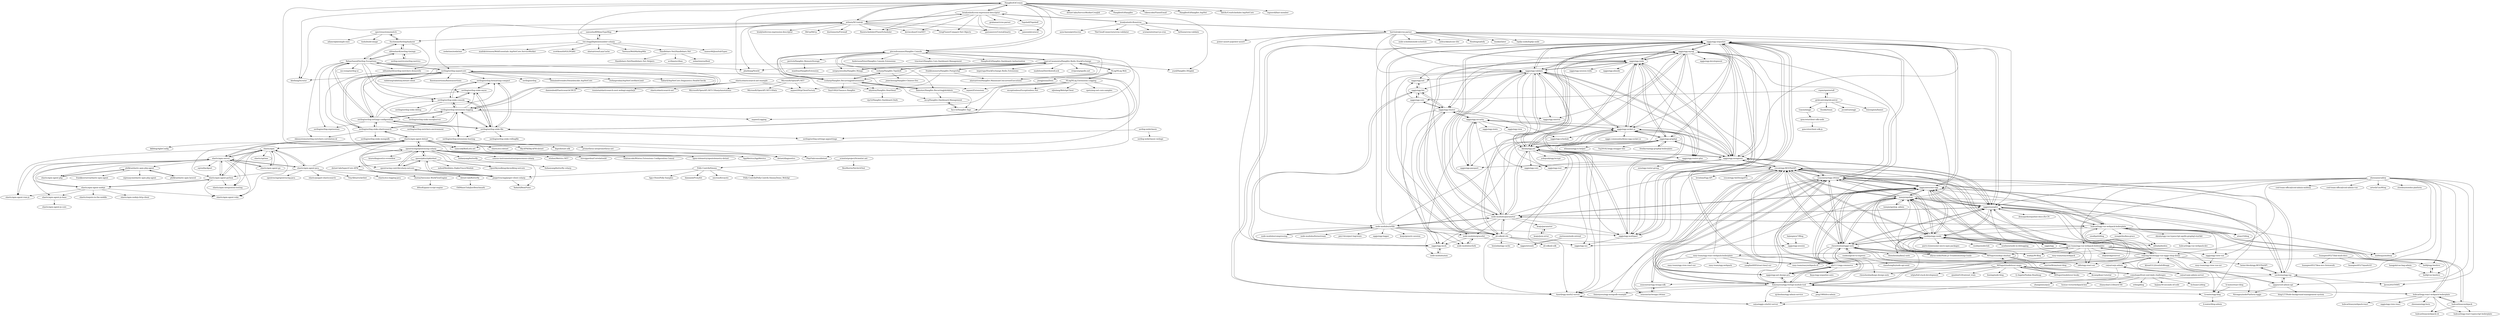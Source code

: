 digraph G {
"spectresystems/snitch" -> "Suchiman/SerilogAnalyzer"
"spectresystems/snitch" -> "tmds/build-image"
"spectresystems/snitch" -> "adamralph/simple-exec" ["e"=1]
"comehope/front-end-daily-challenges" -> "MiYogurt/nodelover-maps"
"comehope/front-end-daily-challenges" -> "shanyuhai123/learnCSS"
"comehope/front-end-daily-challenges" -> "erbing/blog" ["e"=1]
"comehope/front-end-daily-challenges" -> "kujian/30-seconds-of-code" ["e"=1]
"comehope/front-end-daily-challenges" -> "lxchuan12/blog" ["e"=1]
"comehope/front-end-daily-challenges" -> "zhangxinxu/quiz" ["e"=1]
"comehope/front-end-daily-challenges" -> "luoxue-victor/webpack-box" ["e"=1]
"RehanSaeed/Serilog.Exceptions" -> "nblumhardt/serilog-enrichers-demystify"
"RehanSaeed/Serilog.Exceptions" -> "nblumhardt/serilog-timings"
"RehanSaeed/Serilog.Exceptions" -> "serilog/serilog-expressions"
"RehanSaeed/Serilog.Exceptions" -> "Suchiman/SerilogAnalyzer"
"RehanSaeed/Serilog.Exceptions" -> "ekmsystems/serilog-enrichers-correlation-id"
"RehanSaeed/Serilog.Exceptions" -> "serilog/serilog-aspnetcore"
"RehanSaeed/Serilog.Exceptions" -> "serilog/serilog-settings-configuration"
"RehanSaeed/Serilog.Exceptions" -> "serilog/serilog-sinks-async"
"RehanSaeed/Serilog.Exceptions" -> "serilog/serilog-extensions-logging"
"RehanSaeed/Serilog.Exceptions" -> "serilog/serilog-sinks-console"
"RehanSaeed/Serilog.Exceptions" -> "mo-esmp/serilog-ui" ["e"=1]
"RehanSaeed/Serilog.Exceptions" -> "phatboyg/NewId" ["e"=1]
"serilog/serilog-aspnetcore" -> "serilog/serilog-settings-configuration"
"serilog/serilog-aspnetcore" -> "serilog/serilog" ["e"=1]
"serilog/serilog-aspnetcore" -> "serilog/serilog-sinks-file"
"serilog/serilog-aspnetcore" -> "serilog/serilog-extensions-logging"
"serilog/serilog-aspnetcore" -> "serilog/serilog-sinks-elasticsearch"
"serilog/serilog-aspnetcore" -> "RehanSaeed/Serilog.Exceptions"
"serilog/serilog-aspnetcore" -> "domaindrivendev/Swashbuckle.AspNetCore" ["e"=1]
"serilog/serilog-aspnetcore" -> "serilog/serilog-sinks-console"
"serilog/serilog-aspnetcore" -> "khellang/Scrutor" ["e"=1]
"serilog/serilog-aspnetcore" -> "stefanprodan/AspNetCoreRateLimit" ["e"=1]
"serilog/serilog-aspnetcore" -> "Xabaril/AspNetCore.Diagnostics.HealthChecks" ["e"=1]
"serilog/serilog-aspnetcore" -> "serilog/serilog-sinks-mssqlserver"
"serilog/serilog-aspnetcore" -> "rabbitmq/rabbitmq-dotnet-client" ["e"=1]
"serilog/serilog-aspnetcore" -> "fluentassertions/fluentassertions" ["e"=1]
"serilog/serilog-aspnetcore" -> "serilog/serilog-formatting-compact"
"gridcontrol/gridcontrol" -> "thunks/tman"
"gridcontrol/gridcontrol" -> "cnpm/npminstall"
"gridcontrol/gridcontrol" -> "jsconfcn/ningjs"
"gridcontrol/gridcontrol" -> "leizongmin/bamei"
"gridcontrol/gridcontrol" -> "Goyoo/ningjs"
"eggjs/egg-sequelize" -> "eggjs/egg-mysql"
"eggjs/egg-sequelize" -> "eggjs/egg-redis"
"eggjs/egg-sequelize" -> "eggjs/egg-validate"
"eggjs/egg-sequelize" -> "eggjs/egg-graphql"
"eggjs/egg-sequelize" -> "okoala/egg-jwt"
"eggjs/egg-sequelize" -> "eggjs/egg-mongoose"
"eggjs/egg-sequelize" -> "eggjs/egg-multipart"
"eggjs/egg-sequelize" -> "seasonstar/egg-24time"
"eggjs/egg-sequelize" -> "Azard/egg-oauth2-server"
"eggjs/egg-sequelize" -> "ali-sdk/ali-rds"
"eggjs/egg-sequelize" -> "eggjs/examples"
"eggjs/egg-sequelize" -> "node-modules/parameter"
"eggjs/egg-sequelize" -> "eggjs/awesome-egg"
"eggjs/egg-sequelize" -> "eggjs/egg-socket.io"
"eggjs/egg-sequelize" -> "sfyr111/egg-commerce"
"eggjs/egg-socket.io" -> "eggjs/egg-validate"
"eggjs/egg-socket.io" -> "eggjs/egg-security"
"eggjs/egg-socket.io" -> "eggjs/egg-multipart"
"eggjs/egg-socket.io" -> "eggjs/egg-passport"
"eggjs/egg-socket.io" -> "eggjs/egg-mongoose"
"eggjs/egg-socket.io" -> "eggjs-community/demo-egg-socket.io"
"eggjs/egg-socket.io" -> "eggjs/egg-graphql"
"eggjs/egg-socket.io" -> "okoala/egg-jwt"
"eggjs/egg-socket.io" -> "eggjs/egg-router-plus"
"eggjs/egg-socket.io" -> "eggjs/egg-schedule"
"eggjs/egg-socket.io" -> "eggjs/egg-redis"
"harrisiirak/cron-parser" -> "bradymholt/cRonstrue"
"harrisiirak/cron-parser" -> "node-modules/parameter"
"harrisiirak/cron-parser" -> "node-modules/urllib"
"harrisiirak/cron-parser" -> "node-schedule/node-schedule" ["e"=1]
"harrisiirak/cron-parser" -> "eggjs/egg-sequelize"
"harrisiirak/cron-parser" -> "eggjs/egg-mongoose"
"harrisiirak/cron-parser" -> "eggjs/egg-mock"
"harrisiirak/cron-parser" -> "ashtuchkin/iconv-lite" ["e"=1]
"harrisiirak/cron-parser" -> "Houfeng/safeify" ["e"=1]
"harrisiirak/cron-parser" -> "bunkat/later" ["e"=1]
"harrisiirak/cron-parser" -> "eggjs/examples"
"harrisiirak/cron-parser" -> "eggjs/egg-validate"
"harrisiirak/cron-parser" -> "eggjs/egg-redis"
"harrisiirak/cron-parser" -> "log4js-node/log4js-node" ["e"=1]
"harrisiirak/cron-parser" -> "power-assert-js/power-assert" ["e"=1]
"twcclegg/libphonenumber-csharp" -> "samuelneff/MimeTypeMap"
"twcclegg/libphonenumber-csharp" -> "madskristensen/WebEssentials.AspNetCore.ServiceWorker" ["e"=1]
"twcclegg/libphonenumber-csharp" -> "scottksmith95/LINQKit" ["e"=1]
"twcclegg/libphonenumber-csharp" -> "alastairtree/LazyCache" ["e"=1]
"twcclegg/libphonenumber-csharp" -> "Taritsyn/WebMarkupMin" ["e"=1]
"twcclegg/libphonenumber-csharp" -> "Handlebars-Net/Handlebars.Net"
"twcclegg/libphonenumber-csharp" -> "HangfireIO/Cronos"
"twcclegg/libphonenumber-csharp" -> "manuc66/JsonSubTypes"
"twcclegg/libphonenumber-csharp" -> "nodatime/nodatime" ["e"=1]
"cnpm/npminstall" -> "gridcontrol/gridcontrol"
"cnpm/npminstall" -> "eggjs/egg-core"
"elastic/apm" -> "elastic/apm-server"
"elastic/apm" -> "elastic/apm-agent-python"
"elastic/apm" -> "elastic/apm-agent-java"
"elastic/apm" -> "elastic/apm-agent-dotnet"
"elastic/apm" -> "elastic/apm-agent-ruby"
"elastic/apm" -> "elastic/apm-agent-go"
"elastic/apm" -> "elastic/apm-agent-rum-js"
"elastic/apm" -> "elastic/uptime"
"elastic/apm" -> "elastic/apm-integration-testing"
"NLog/NLog.Extensions.Logging" -> "NLog/NLog.Web"
"NLog/NLog.Extensions.Logging" -> "serilog/serilog-extensions-logging"
"NLog/NLog.Extensions.Logging" -> "exceptionless/Exceptionless.Net" ["e"=1]
"NLog/NLog.Extensions.Logging" -> "xljiulang/WebApiClient" ["e"=1]
"NLog/NLog.Extensions.Logging" -> "aspnet/HttpClientFactory"
"NLog/NLog.Extensions.Logging" -> "aspnet/Logging" ["e"=1]
"NLog/NLog.Extensions.Logging" -> "spetz/asp-net-core-samples" ["e"=1]
"NLog/NLog.Extensions.Logging" -> "aspnet/Extensions" ["e"=1]
"NLog/NLog.Extensions.Logging" -> "PlayFab/consuldotnet" ["e"=1]
"NLog/NLog.Web" -> "NLog/NLog.Extensions.Logging"
"NLog/NLog.Web" -> "marcoCasamento/Hangfire.Redis.StackExchange"
"NLog/NLog.Web" -> "jiangjinnan/Dora" ["e"=1]
"hangjob/vue-bag-admin" -> "Imfdj/vue-beehive"
"eggjs/awesome-egg" -> "cnodejs/egg-cnode"
"eggjs/awesome-egg" -> "icxcat/egg-RESTfulAPI"
"eggjs/awesome-egg" -> "eggjs/examples"
"eggjs/awesome-egg" -> "sfyr111/egg-commerce"
"eggjs/awesome-egg" -> "seasonstar/egg-24time"
"eggjs/awesome-egg" -> "chenshenhai/eggjs-note"
"eggjs/awesome-egg" -> "eggjs/egg-sequelize"
"eggjs/awesome-egg" -> "hubcarl/egg-vue-webpack-boilerplate"
"eggjs/awesome-egg" -> "unclexiao/egg-mp"
"eggjs/awesome-egg" -> "easy-team/egg-vue-webpack-boilerplate"
"eggjs/awesome-egg" -> "MiYogurt/nodejs-shizhan"
"eggjs/awesome-egg" -> "atian25/blog" ["e"=1]
"eggjs/awesome-egg" -> "node-modules/parameter"
"eggjs/awesome-egg" -> "fomenyesu/egg-restapi-module-tool"
"eggjs/awesome-egg" -> "inmyjs/apshop"
"bradymholt/cRonstrue" -> "harrisiirak/cron-parser"
"bradymholt/cRonstrue" -> "bradymholt/cron-expression-descriptor"
"bradymholt/cRonstrue" -> "azza-bazoo/prettycron"
"bradymholt/cRonstrue" -> "TheCloudConnectors/cron-validator"
"bradymholt/cRonstrue" -> "xrutayisire/react-js-cron"
"bradymholt/cRonstrue" -> "Airfooox/cron-validate"
"atifaziz/NCrontab" -> "HangfireIO/Cronos"
"atifaziz/NCrontab" -> "bradyholt/cron-expression-descriptor"
"atifaziz/NCrontab" -> "fluentscheduler/FluentScheduler" ["e"=1]
"atifaziz/NCrontab" -> "bradymholt/cron-expression-descriptor"
"atifaziz/NCrontab" -> "kevincolyar/CronNET"
"atifaziz/NCrontab" -> "DbUp/DbUp" ["e"=1]
"atifaziz/NCrontab" -> "GregFinzer/Compare-Net-Objects" ["e"=1]
"atifaziz/NCrontab" -> "guryanovev/CrystalQuartz" ["e"=1]
"atifaziz/NCrontab" -> "phatboyg/NewId" ["e"=1]
"atifaziz/NCrontab" -> "serilog/serilog-aspnetcore"
"atifaziz/NCrontab" -> "aspnet/Extensions" ["e"=1]
"atifaziz/NCrontab" -> "khellang/Scrutor" ["e"=1]
"atifaziz/NCrontab" -> "dustinmoris/Firewall" ["e"=1]
"atifaziz/NCrontab" -> "jamesmh/coravel" ["e"=1]
"atifaziz/NCrontab" -> "samuelneff/MimeTypeMap"
"node-modules/parameter" -> "eggjs/egg-validate"
"node-modules/parameter" -> "ali-sdk/ali-rds"
"node-modules/parameter" -> "eggjs/egg-sequelize"
"node-modules/parameter" -> "eggjs/egg-multipart"
"node-modules/parameter" -> "node-modules/urllib"
"node-modules/parameter" -> "okoala/egg-jwt"
"node-modules/parameter" -> "eggjs/egg-mock"
"node-modules/parameter" -> "eggjs/egg-socket.io"
"node-modules/parameter" -> "eggjs/awesome-egg"
"node-modules/parameter" -> "eggjs/examples"
"node-modules/parameter" -> "koajs/parameter"
"node-modules/parameter" -> "node-modules/graceful"
"node-modules/parameter" -> "icxcat/egg-RESTfulAPI"
"node-modules/parameter" -> "hubcarl/egg-vue-webpack-boilerplate"
"node-modules/parameter" -> "eggjs/egg-security"
"node-modules/compressing" -> "node-modules/urllib"
"bradymholt/cron-expression-descriptor" -> "HangfireIO/Cronos"
"bradymholt/cron-expression-descriptor" -> "atifaziz/NCrontab"
"bradymholt/cron-expression-descriptor" -> "bradymholt/cRonstrue"
"bradymholt/cron-expression-descriptor" -> "kevincolyar/CronNET"
"bradymholt/cron-expression-descriptor" -> "pieceofsummer/Hangfire.Console"
"bradymholt/cron-expression-descriptor" -> "grahamar/cron-parser"
"bradymholt/cron-expression-descriptor" -> "guryanovev/CrystalQuartz" ["e"=1]
"bradymholt/cron-expression-descriptor" -> "GregFinzer/Compare-Net-Objects" ["e"=1]
"bradymholt/cron-expression-descriptor" -> "fluentscheduler/FluentScheduler" ["e"=1]
"bradymholt/cron-expression-descriptor" -> "Topshelf/Topshelf" ["e"=1]
"serilog/serilog-sinks-file" -> "serilog/serilog-sinks-console"
"serilog/serilog-sinks-file" -> "serilog/serilog-sinks-async"
"serilog/serilog-sinks-file" -> "serilog/serilog-settings-configuration"
"serilog/serilog-sinks-file" -> "serilog/serilog-formatting-compact"
"serilog/serilog-sinks-file" -> "serilog/serilog-aspnetcore"
"serilog/serilog-sinks-file" -> "serilog/serilog-extensions-hosting"
"serilog/serilog-sinks-file" -> "serilog/serilog-extensions-logging"
"serilog/serilog-sinks-file" -> "serilog/serilog-settings-appsettings"
"serilog/serilog-sinks-file" -> "serilog/serilog-sinks-rollingfile"
"zhennann/cabloy" -> "Javen205/TNWX" ["e"=1]
"zhennann/cabloy" -> "cool-team-official/cool-admin-midway" ["e"=1]
"zhennann/cabloy" -> "MiYogurt/nodejs-shizhan"
"zhennann/cabloy" -> "unclexiao/egg-mp"
"zhennann/cabloy" -> "eggjs/examples"
"zhennann/cabloy" -> "Imfdj/vue-beehive"
"zhennann/cabloy" -> "Imfdj/egg-beehive"
"zhennann/cabloy" -> "apgzs/cool-admin-api"
"zhennann/cabloy" -> "cool-team-official/cool-admin-vue" ["e"=1]
"zhennann/cabloy" -> "easy-team/egg-vue-webpack-boilerplate"
"zhennann/cabloy" -> "arterli/CmsWing" ["e"=1]
"zhennann/cabloy" -> "eggjs/awesome-egg"
"zhennann/cabloy" -> "steedos/steedos-platform" ["e"=1]
"zhennann/cabloy" -> "ruiyong-lee/weapp-vue-eggjs-shop-demo"
"zhennann/cabloy" -> "midwayjs/midway" ["e"=1]
"samuelneff/MimeTypeMap" -> "twcclegg/libphonenumber-csharp"
"samuelneff/MimeTypeMap" -> "atifaziz/NCrontab"
"samuelneff/MimeTypeMap" -> "Suchiman/SerilogAnalyzer"
"apgzs/cool-admin-api" -> "unclexiao/egg-mp"
"apgzs/cool-admin-api" -> "bing127/Node-background-management-system"
"apgzs/cool-admin-api" -> "Nirongxu/nodePlatform-eggjs" ["e"=1]
"apgzs/cool-admin-api" -> "ruiyong-lee/weapp-vue-eggjs-shop-demo"
"easy-team/egg-vue-webpack-boilerplate" -> "eggjs/examples"
"easy-team/egg-vue-webpack-boilerplate" -> "easy-team/egg-view-vue-ssr"
"easy-team/egg-vue-webpack-boilerplate" -> "eggjs/awesome-egg"
"easy-team/egg-vue-webpack-boilerplate" -> "icxcat/egg-RESTfulAPI"
"easy-team/egg-vue-webpack-boilerplate" -> "cnodejs/egg-cnode"
"easy-team/egg-vue-webpack-boilerplate" -> "ruiyong-lee/weapp-vue-eggjs-shop-demo"
"easy-team/egg-vue-webpack-boilerplate" -> "easy-team/egg-react-webpack-boilerplate"
"easy-team/egg-vue-webpack-boilerplate" -> "eggjs/egg-ant-design-pro"
"easy-team/egg-vue-webpack-boilerplate" -> "ykfe/egg-react-ssr" ["e"=1]
"easy-team/egg-vue-webpack-boilerplate" -> "eggjs/egg-view-vue"
"easy-team/egg-vue-webpack-boilerplate" -> "inmyjs/apshop"
"easy-team/egg-vue-webpack-boilerplate" -> "easy-team/easywebpack"
"easy-team/egg-vue-webpack-boilerplate" -> "zhqlol/edgarserver"
"easy-team/egg-vue-webpack-boilerplate" -> "wadejs/W-Blog"
"easy-team/egg-vue-webpack-boilerplate" -> "midwayjs/midway" ["e"=1]
"seasonstar/egg-24time" -> "seasonstar/weapp-24time"
"seasonstar/egg-24time" -> "seasonstar/egg-weapp-sdk"
"seasonstar/egg-24time" -> "icxcat/egg-RESTfulAPI"
"seasonstar/egg-24time" -> "sfyr111/egg-commerce"
"seasonstar/egg-24time" -> "eggjs/awesome-egg"
"seasonstar/egg-24time" -> "eggjs/egg-sequelize"
"seasonstar/egg-24time" -> "unclexiao/egg-mp"
"seasonstar/egg-24time" -> "cnodejs/egg-cnode"
"seasonstar/egg-24time" -> "Azard/egg-oauth2-server"
"seasonstar/egg-24time" -> "eggjs/egg-view-vue"
"seasonstar/egg-24time" -> "hubcarl/egg-vue-webpack-boilerplate"
"seasonstar/egg-24time" -> "eggjs/egg-mysql"
"seasonstar/egg-24time" -> "fomenyesu/egg-restapi-module-tool"
"seasonstar/egg-24time" -> "chenshenhai/eggjs-note"
"seasonstar/egg-24time" -> "eggjs/egg-mongoose"
"chenshenhai/eggjs-note" -> "icxcat/egg-RESTfulAPI"
"chenshenhai/eggjs-note" -> "cnodejs/egg-cnode"
"chenshenhai/eggjs-note" -> "eggjs/awesome-egg"
"chenshenhai/eggjs-note" -> "MiYogurt/nodejs-shizhan"
"chenshenhai/eggjs-note" -> "fomenyesu/egg-restapi-module-tool"
"chenshenhai/eggjs-note" -> "chenshenhai/koa2-note" ["e"=1]
"chenshenhai/eggjs-note" -> "k-water/egg-blog"
"chenshenhai/eggjs-note" -> "eggjs/examples"
"chenshenhai/eggjs-note" -> "chenshenhai/koajs-design-note" ["e"=1]
"chenshenhai/eggjs-note" -> "seasonstar/egg-24time"
"chenshenhai/eggjs-note" -> "aliyun-node/Node.js-Troubleshooting-Guide" ["e"=1]
"chenshenhai/eggjs-note" -> "eggjs/egg-ant-design-pro"
"chenshenhai/eggjs-note" -> "inmyjs/apshop"
"chenshenhai/eggjs-note" -> "sfyr111/egg-commerce"
"chenshenhai/eggjs-note" -> "sunkuo/grow-to-express"
"inmyjs/apshop" -> "inmyjs/apshop_admin"
"inmyjs/apshop" -> "sfyr111/egg-commerce"
"inmyjs/apshop" -> "ruiyong-lee/weapp-vue-eggjs-shop-demo"
"inmyjs/apshop" -> "icxcat/egg-RESTfulAPI"
"inmyjs/apshop" -> "cnodejs/egg-cnode"
"inmyjs/apshop" -> "eggjs/examples"
"inmyjs/apshop" -> "eggjs/awesome-egg"
"inmyjs/apshop" -> "eggjs/egg-sequelize"
"inmyjs/apshop" -> "k-water/egg-blog"
"inmyjs/apshop" -> "unclexiao/egg-mp"
"inmyjs/apshop" -> "seasonstar/egg-24time"
"inmyjs/apshop" -> "easy-team/egg-vue-webpack-boilerplate"
"inmyjs/apshop" -> "eggjs/egg-ant-design-pro"
"inmyjs/apshop" -> "chenshenhai/eggjs-note"
"inmyjs/apshop" -> "wadejs/W-Blog"
"inmyjs/apshop_admin" -> "inmyjs/apshop"
"seasonstar/egg-weapp-sdk" -> "seasonstar/weapp-24time"
"seasonstar/egg-weapp-sdk" -> "seasonstar/egg-24time"
"sunkuo/grow-to-express" -> "xiaozhongliu/node-api-seed"
"sunkuo/grow-to-express" -> "chenshenhai/eggjs-note"
"hubcarl/egg-vue-webpack-boilerplate" -> "hubcarl/easywebpack"
"hubcarl/egg-vue-webpack-boilerplate" -> "eggjs/egg-view-vue"
"hubcarl/egg-vue-webpack-boilerplate" -> "hubcarl/egg-react-webpack-boilerplate"
"hubcarl/egg-vue-webpack-boilerplate" -> "eggjs/awesome-egg"
"hubcarl/egg-vue-webpack-boilerplate" -> "fomenyesu/egg-restapi-module-tool"
"hubcarl/egg-vue-webpack-boilerplate" -> "eggjs/examples"
"hubcarl/egg-vue-webpack-boilerplate" -> "seasonstar/egg-24time"
"hubcarl/egg-vue-webpack-boilerplate" -> "cnodejs/egg-cnode"
"hubcarl/egg-vue-webpack-boilerplate" -> "node-modules/parameter"
"hubcarl/egg-vue-webpack-boilerplate" -> "okoala/egg-vue-typescript-apollo-graphql-startkit"
"hubcarl/egg-vue-webpack-boilerplate" -> "alibaba/beidou" ["e"=1]
"hubcarl/egg-vue-webpack-boilerplate" -> "smallpath/blog" ["e"=1]
"hubcarl/egg-vue-webpack-boilerplate" -> "atian25/blog" ["e"=1]
"hubcarl/egg-vue-webpack-boilerplate" -> "xiongwilee/koa-grace" ["e"=1]
"hubcarl/egg-vue-webpack-boilerplate" -> "chenshenhai/eggjs-note"
"heimi-block/egg-RESTfulAPI" -> "unclexiao/egg-mp"
"ruiyong-lee/weapp-vue-eggjs-shop-demo" -> "inmyjs/apshop"
"ruiyong-lee/weapp-vue-eggjs-shop-demo" -> "easy-team/egg-vue-webpack-boilerplate"
"ruiyong-lee/weapp-vue-eggjs-shop-demo" -> "icxcat/egg-RESTfulAPI"
"ruiyong-lee/weapp-vue-eggjs-shop-demo" -> "apgzs/cool-admin-api"
"ruiyong-lee/weapp-vue-eggjs-shop-demo" -> "cnodejs/egg-cnode"
"ruiyong-lee/weapp-vue-eggjs-shop-demo" -> "caiya/vuejs-admin"
"ruiyong-lee/weapp-vue-eggjs-shop-demo" -> "seasonstar/egg-24time"
"ruiyong-lee/weapp-vue-eggjs-shop-demo" -> "unclexiao/egg-mp"
"ruiyong-lee/weapp-vue-eggjs-shop-demo" -> "eggjs/examples"
"ruiyong-lee/weapp-vue-eggjs-shop-demo" -> "sfyr111/egg-commerce"
"ruiyong-lee/weapp-vue-eggjs-shop-demo" -> "Nirongxu/nodePlatform-eggjs" ["e"=1]
"ruiyong-lee/weapp-vue-eggjs-shop-demo" -> "heimi-block/egg-RESTfulAPI"
"ruiyong-lee/weapp-vue-eggjs-shop-demo" -> "Imfdj/egg-beehive"
"ruiyong-lee/weapp-vue-eggjs-shop-demo" -> "ykfe/egg-react-ssr" ["e"=1]
"ruiyong-lee/weapp-vue-eggjs-shop-demo" -> "klren0312/ironInfoWeapp" ["e"=1]
"huangwei9527/Ink-wash-docs" -> "Imfdj/egg-beehive"
"huangwei9527/Ink-wash-docs" -> "huangwei9527/koa-mvc-formwork"
"huangwei9527/Ink-wash-docs" -> "huangwei9527/quark-h5" ["e"=1]
"eggjs/egg-graphql" -> "freebyron/egg-graphql-boilerplate"
"eggjs/egg-graphql" -> "eggjs/egg-sequelize"
"eggjs/egg-graphql" -> "eggjs/egg-redis"
"eggjs/egg-graphql" -> "eggjs/egg-socket.io"
"eggjs/egg-graphql" -> "whxaxes/egg-ts-helper"
"eggjs/egg-graphql" -> "eggjs/egg-mongoose"
"eggjs/egg-graphql" -> "okoala/egg-jwt"
"eggjs/egg-graphql" -> "Ysj291823/egg-swagger-doc" ["e"=1]
"eggjs/egg-graphql" -> "Azard/egg-oauth2-server"
"eggjs/egg-multipart" -> "eggjs/egg-validate"
"eggjs/egg-multipart" -> "eggjs/egg-oss"
"eggjs/egg-multipart" -> "eggjs/egg-mysql"
"eggjs/egg-multipart" -> "eggjs/egg-socket.io"
"eggjs/egg-multipart" -> "eggjs/egg-sequelize"
"icsharp/Hangfire.Topshelf" -> "icsharp/Hangfire.RecurringJobExtensions"
"icsharp/Hangfire.Topshelf" -> "marcoCasamento/Hangfire.Redis.StackExchange"
"icsharp/Hangfire.Topshelf" -> "jonechenug/Hangfire-Chinese-Doc"
"cnodejs/egg-cnode" -> "eggjs/awesome-egg"
"cnodejs/egg-cnode" -> "eggjs/examples"
"cnodejs/egg-cnode" -> "chenshenhai/eggjs-note"
"cnodejs/egg-cnode" -> "seasonstar/egg-24time"
"cnodejs/egg-cnode" -> "icxcat/egg-RESTfulAPI"
"cnodejs/egg-cnode" -> "nswbmw/node-in-debugging" ["e"=1]
"cnodejs/egg-cnode" -> "parro-it/awesome-micro-npm-packages" ["e"=1]
"cnodejs/egg-cnode" -> "alibaba/beidou" ["e"=1]
"cnodejs/egg-cnode" -> "aliyun-node/Node.js-Troubleshooting-Guide" ["e"=1]
"cnodejs/egg-cnode" -> "easy-team/egg-vue-webpack-boilerplate"
"cnodejs/egg-cnode" -> "cnodejs/nodeclub" ["e"=1]
"cnodejs/egg-cnode" -> "inmyjs/apshop"
"cnodejs/egg-cnode" -> "eggjs/egg" ["e"=1]
"cnodejs/egg-cnode" -> "ykfe/egg-react-ssr" ["e"=1]
"cnodejs/egg-cnode" -> "chenshenhai/koa2-note" ["e"=1]
"eggjs/examples" -> "eggjs/awesome-egg"
"eggjs/examples" -> "cnodejs/egg-cnode"
"eggjs/examples" -> "eggjs/egg" ["e"=1]
"eggjs/examples" -> "eggjs/egg-sequelize"
"eggjs/examples" -> "easy-team/egg-vue-webpack-boilerplate"
"eggjs/examples" -> "icxcat/egg-RESTfulAPI"
"eggjs/examples" -> "demopark/sequelize-docs-Zh-CN" ["e"=1]
"eggjs/examples" -> "hubcarl/egg-vue-webpack-boilerplate"
"eggjs/examples" -> "alibaba/beidou" ["e"=1]
"eggjs/examples" -> "inmyjs/apshop"
"eggjs/examples" -> "chenshenhai/eggjs-note"
"eggjs/examples" -> "eggjs/egg-mongoose"
"eggjs/examples" -> "node-modules/parameter"
"eggjs/examples" -> "atian25/blog" ["e"=1]
"eggjs/examples" -> "midwayjs/midway" ["e"=1]
"caiya/eggjs-oAuth2-server" -> "Azard/egg-oauth2-server"
"k-water/egg-blog" -> "k-water/blog-admin"
"MiYogurt/nodelover-maps" -> "MiYogurt/nodelover-books"
"MiYogurt/nodelover-maps" -> "MiYogurt/nodejs-shizhan"
"MiYogurt/nodelover-maps" -> "comehope/front-end-daily-challenges"
"MiYogurt/nodelover-maps" -> "chenshenhai/eggjs-note"
"MiYogurt/nodelover-maps" -> "ikcamp/koa2-tutorial" ["e"=1]
"MiYogurt/nodelover-maps" -> "whjin/full-stack-development"
"MiYogurt/nodelover-maps" -> "chenshenhai/koajs-design-note" ["e"=1]
"MiYogurt/nodelover-maps" -> "qianbin01/frontend_train" ["e"=1]
"MiYogurt/nodelover-maps" -> "liuxing/node-blog" ["e"=1]
"MiYogurt/nodelover-maps" -> "Q-Angelo/Nodejs-Roadmap" ["e"=1]
"sfyr111/egg-commerce" -> "icxcat/egg-RESTfulAPI"
"sfyr111/egg-commerce" -> "inmyjs/apshop"
"sfyr111/egg-commerce" -> "seasonstar/egg-24time"
"sfyr111/egg-commerce" -> "eggjs/awesome-egg"
"sfyr111/egg-commerce" -> "eggjs/egg-ant-design-pro"
"sfyr111/egg-commerce" -> "eggjs/egg-sequelize"
"sfyr111/egg-commerce" -> "lkspc/egg-sequelize-auto"
"sfyr111/egg-commerce" -> "cnodejs/egg-cnode"
"sfyr111/egg-commerce" -> "fomenyesu/egg-restapi-module-tool"
"caiya/vuejs-admin-server" -> "caiya/vuejs-admin"
"marcoCasamento/Hangfire.Redis.StackExchange" -> "icsharp/Hangfire.Topshelf"
"marcoCasamento/Hangfire.Redis.StackExchange" -> "frankhommers/Hangfire.PostgreSql"
"marcoCasamento/Hangfire.Redis.StackExchange" -> "sergeyzwezdin/Hangfire.Mongo"
"marcoCasamento/Hangfire.Redis.StackExchange" -> "imperugo/StackExchange.Redis.Extensions" ["e"=1]
"marcoCasamento/Hangfire.Redis.StackExchange" -> "samcook/RedLock.net" ["e"=1]
"marcoCasamento/Hangfire.Redis.StackExchange" -> "yuzd/Hangfire.HttpJob" ["e"=1]
"marcoCasamento/Hangfire.Redis.StackExchange" -> "pieceofsummer/Hangfire.Console"
"marcoCasamento/Hangfire.Redis.StackExchange" -> "icsharp/Hangfire.RecurringJobExtensions"
"marcoCasamento/Hangfire.Redis.StackExchange" -> "phatboyg/NewId" ["e"=1]
"marcoCasamento/Hangfire.Redis.StackExchange" -> "madelson/DistributedLock" ["e"=1]
"marcoCasamento/Hangfire.Redis.StackExchange" -> "ctripcorp/apollo.net" ["e"=1]
"marcoCasamento/Hangfire.Redis.StackExchange" -> "OpenSkywalking/skywalking-netcore" ["e"=1]
"marcoCasamento/Hangfire.Redis.StackExchange" -> "NLog/NLog.Web"
"marcoCasamento/Hangfire.Redis.StackExchange" -> "alastairtree/Hangfire.MaximumConcurrentExecutions"
"elastic/apm-agent-java" -> "elastic/apm-server"
"elastic/apm-agent-java" -> "elastic/apm"
"elastic/apm-agent-java" -> "TinyAllen/rocketbot" ["e"=1]
"elastic/apm-agent-java" -> "elastic/ecs-logging-java"
"elastic/apm-agent-java" -> "elastic/apm-agent-python"
"elastic/apm-agent-java" -> "opentracing/opentracing-java" ["e"=1]
"elastic/apm-agent-java" -> "elastic/puppet-elasticsearch" ["e"=1]
"elastic/apm-agent-java" -> "elastic/apm-agent-dotnet"
"openzipkin/zipkin4net" -> "opentracing/opentracing-csharp"
"openzipkin/zipkin4net" -> "opentracing-contrib/csharp-netcore"
"openzipkin/zipkin4net" -> "mdsol/Medidata.ZipkinTracerModule"
"openzipkin/zipkin4net" -> "jaegertracing/jaeger-client-csharp"
"openzipkin/zipkin4net" -> "OpenSkywalking/skywalking-netcore" ["e"=1]
"openzipkin/zipkin4net" -> "dotnet-lab/AspectCore-APM"
"unclexiao/egg-mp" -> "seasonstar/egg-24time"
"unclexiao/egg-mp" -> "seasonstar/egg-weapp-sdk"
"unclexiao/egg-mp" -> "apgzs/cool-admin-api"
"unclexiao/egg-mp" -> "Javen205/TNWX" ["e"=1]
"unclexiao/egg-mp" -> "eggjs/awesome-egg"
"unclexiao/egg-mp" -> "caiya/eggjs-oAuth2-server"
"unclexiao/egg-mp" -> "heimi-block/egg-RESTfulAPI"
"opentracing-contrib/csharp-netcore" -> "jaegertracing/jaeger-client-csharp"
"opentracing-contrib/csharp-netcore" -> "opentracing/opentracing-csharp"
"opentracing-contrib/csharp-netcore" -> "openzipkin/zipkin4net"
"eggjs/egg-mongoose" -> "eggjs/egg-validate"
"eggjs/egg-mongoose" -> "okoala/egg-jwt"
"eggjs/egg-mongoose" -> "eggjs/egg-redis"
"eggjs/egg-mongoose" -> "eggjs/egg-sequelize"
"eggjs/egg-mongoose" -> "icxcat/egg-RESTfulAPI"
"eggjs/egg-mongoose" -> "eggjs/egg-socket.io"
"eggjs/egg-mongoose" -> "eggjs/egg-mysql"
"eggjs/egg-mongoose" -> "eggjs/egg-security"
"eggjs/egg-mongoose" -> "eggjs/egg-cors"
"eggjs/egg-mongoose" -> "eggjs/egg-rest"
"eggjs/egg-mongoose" -> "eggjs/egg-graphql"
"eggjs/egg-mongoose" -> "eggjs/egg-passport"
"eggjs/egg-mongoose" -> "eggjs/examples"
"eggjs/egg-mongoose" -> "eggjs/egg-multipart"
"eggjs/egg-mongoose" -> "seasonstar/egg-24time"
"frankhommers/Hangfire.PostgreSql" -> "marcoCasamento/Hangfire.Redis.StackExchange"
"frankhommers/Hangfire.PostgreSql" -> "alastairtree/Hangfire.MaximumConcurrentExecutions"
"frankhommers/Hangfire.PostgreSql" -> "ahydrax/Hangfire.Heartbeat"
"easy-team/easywebpack" -> "easy-team/easywebpack-cli"
"fomenyesu/egg-restapi-module-tool" -> "icxcat/egg-RESTfulAPI"
"fomenyesu/egg-restapi-module-tool" -> "chenshenhai/eggjs-note"
"fomenyesu/egg-restapi-module-tool" -> "hubcarl/egg-vue-webpack-boilerplate"
"fomenyesu/egg-restapi-module-tool" -> "hubcarl/egg-react-webpack-boilerplate"
"fomenyesu/egg-restapi-module-tool" -> "xjchenhao/egg-admin-service"
"fomenyesu/egg-restapi-module-tool" -> "eggjs/egg-ant-design-pro"
"fomenyesu/egg-restapi-module-tool" -> "pmg1989/dva-admin" ["e"=1]
"fomenyesu/egg-restapi-module-tool" -> "eggjs/awesome-egg"
"fomenyesu/egg-restapi-module-tool" -> "k-water/egg-blog"
"fomenyesu/egg-restapi-module-tool" -> "seasonstar/egg-24time"
"fomenyesu/egg-restapi-module-tool" -> "fomenyesu/egg-mongodb-example"
"fomenyesu/egg-restapi-module-tool" -> "sfyr111/egg-commerce"
"fomenyesu/egg-restapi-module-tool" -> "Azard/egg-oauth2-server"
"fomenyesu/egg-restapi-module-tool" -> "eggjs/examples"
"fomenyesu/egg-restapi-module-tool" -> "caiya/eggjs-oAuth2-server"
"k-water/react-blog" -> "k-water/egg-blog"
"ali-sdk/ali-rds" -> "eggjs/egg-mysql"
"ali-sdk/ali-rds" -> "eggjs/egg-redis"
"ali-sdk/ali-rds" -> "eggjs/egg-sequelize"
"ali-sdk/ali-rds" -> "node-modules/parameter"
"ali-sdk/ali-rds" -> "eggjs/egg-oss"
"ali-sdk/ali-rds" -> "Azard/egg-oauth2-server"
"ali-sdk/ali-rds" -> "eggjs/egg-validate"
"ali-sdk/ali-rds" -> "hexindai/egg-cache"
"ali-sdk/ali-rds" -> "okoala/egg-jwt"
"ali-sdk/ali-rds" -> "eggjs/egg-session"
"ali-sdk/ali-rds" -> "ali-sdk/ali-sdk"
"eggjs/egg-mysql" -> "ali-sdk/ali-rds"
"eggjs/egg-mysql" -> "eggjs/egg-sequelize"
"eggjs/egg-mysql" -> "eggjs/egg-redis"
"eggjs/egg-mysql" -> "eggjs/egg-validate"
"eggjs/egg-mysql" -> "eggjs/egg-multipart"
"eggjs/egg-mysql" -> "okoala/egg-jwt"
"eggjs/egg-mysql" -> "eggjs/egg-cluster"
"eggjs/egg-mysql" -> "eggjs/egg-mongoose"
"eggjs/egg-mysql" -> "eggjs/egg-oss"
"eggjs/egg-mysql" -> "eggjs/egg-onerror"
"eggjs/egg-mysql" -> "eggjs/egg-session"
"eggjs/egg-mysql" -> "eggjs/egg-development"
"eggjs/egg-mysql" -> "eggjs/egg-socket.io"
"eggjs/egg-mysql" -> "eggjs/egg-router-plus"
"eggjs/egg-mysql" -> "Azard/egg-oauth2-server"
"liuhaoyang/butterfly" -> "liuhaoyang/butterfly-csharp"
"caiya/vuejs-admin" -> "caiya/vuejs-admin-server"
"caiya/vuejs-admin" -> "caiya/eggjs-oAuth2-server"
"caiya/vuejs-admin" -> "ruiyong-lee/weapp-vue-eggjs-shop-demo"
"icxcat/egg-RESTfulAPI" -> "sfyr111/egg-commerce"
"icxcat/egg-RESTfulAPI" -> "eggjs/awesome-egg"
"icxcat/egg-RESTfulAPI" -> "seasonstar/egg-24time"
"icxcat/egg-RESTfulAPI" -> "fomenyesu/egg-restapi-module-tool"
"icxcat/egg-RESTfulAPI" -> "eggjs/egg-mongoose"
"icxcat/egg-RESTfulAPI" -> "chenshenhai/eggjs-note"
"icxcat/egg-RESTfulAPI" -> "okoala/egg-jwt"
"icxcat/egg-RESTfulAPI" -> "eggjs/examples"
"icxcat/egg-RESTfulAPI" -> "cnodejs/egg-cnode"
"icxcat/egg-RESTfulAPI" -> "levinhax/Egg-API"
"icxcat/egg-RESTfulAPI" -> "inmyjs/apshop"
"icxcat/egg-RESTfulAPI" -> "easy-team/egg-vue-webpack-boilerplate"
"icxcat/egg-RESTfulAPI" -> "icxcat/egg-AntDesignPro"
"icxcat/egg-RESTfulAPI" -> "fomenyesu/egg-mongodb-example"
"icxcat/egg-RESTfulAPI" -> "eggjs/egg-ant-design-pro"
"Imfdj/egg-beehive" -> "Imfdj/vue-beehive"
"dotnet-lab/AspectCore-APM" -> "dotnet-lab/Butterfly"
"dotnet-lab/AspectCore-APM" -> "duotai/Awesome.WorkFlowEngine"
"eggjs/egg-validate" -> "node-modules/parameter"
"eggjs/egg-validate" -> "eggjs/egg-mongoose"
"eggjs/egg-validate" -> "okoala/egg-jwt"
"eggjs/egg-validate" -> "eggjs/egg-socket.io"
"eggjs/egg-validate" -> "eggjs/egg-mysql"
"eggjs/egg-validate" -> "eggjs/egg-redis"
"eggjs/egg-validate" -> "eggjs/egg-sequelize"
"eggjs/egg-validate" -> "eggjs/egg-multipart"
"eggjs/egg-validate" -> "eggjs/egg-passport"
"eggjs/egg-validate" -> "eggjs/egg-cors"
"eggjs/egg-validate" -> "eggjs/egg-bin"
"eggjs/egg-validate" -> "eggjs/egg-onerror"
"eggjs/egg-validate" -> "eggjs/egg-rest"
"eggjs/egg-validate" -> "eggjs/egg-init"
"eggjs/egg-validate" -> "eggjs/egg-router-plus"
"okoala/egg-jwt" -> "eggjs/egg-redis"
"okoala/egg-jwt" -> "eggjs/egg-validate"
"okoala/egg-jwt" -> "eggjs/egg-mongoose"
"okoala/egg-jwt" -> "eggjs/egg-sequelize"
"okoala/egg-jwt" -> "eggjs/egg-cors"
"okoala/egg-jwt" -> "eggjs/egg-mysql"
"okoala/egg-jwt" -> "icxcat/egg-RESTfulAPI"
"okoala/egg-jwt" -> "eggjs/egg-rest"
"okoala/egg-jwt" -> "eggjs/egg-socket.io"
"okoala/egg-jwt" -> "eggjs/egg-multipart"
"okoala/egg-jwt" -> "eggjs/egg-router-plus"
"okoala/egg-jwt" -> "yolopunk/egg-bcrypt"
"okoala/egg-jwt" -> "node-modules/parameter"
"okoala/egg-jwt" -> "Azard/egg-oauth2-server"
"okoala/egg-jwt" -> "eggjs/egg-oss"
"node-modules/graceful" -> "node-modules/cfork"
"node-modules/graceful" -> "eggjs/egg-cluster"
"node-modules/graceful" -> "eggjs/egg-mock"
"node-modules/graceful" -> "eggjs/extend2"
"face-it/Hangfire.Tags" -> "mccj/Hangfire.Dashboard.Management"
"serilog/serilog-sinks-console" -> "serilog/serilog-sinks-file"
"serilog/serilog-sinks-console" -> "serilog/serilog-sinks-async"
"serilog/serilog-sinks-console" -> "serilog/serilog-formatting-compact"
"serilog/serilog-sinks-console" -> "serilog/serilog-sinks-debug"
"serilog/serilog-sinks-console" -> "serilog/serilog-extensions-logging"
"eggjs/egg-cluster" -> "node-modules/graceful"
"eggjs/egg-cluster" -> "eggjs/egg-core"
"eggjs/egg-cluster" -> "eggjs/egg-security"
"eggjs/egg-cluster" -> "eggjs/egg-schedule"
"eggjs/egg-cluster" -> "eggjs/egg-onerror"
"eggjs/egg-cluster" -> "eggjs/egg-mock"
"eggjs/egg-cluster" -> "eggjs/egg-bin"
"eggjs/egg-cluster" -> "node-modules/cfork"
"eggjs/egg-security" -> "eggjs/egg-passport"
"eggjs/egg-security" -> "eggjs/egg-cluster"
"eggjs/egg-security" -> "eggjs/egg-socket.io"
"eggjs/egg-security" -> "eggjs/egg-static"
"eggjs/egg-security" -> "eggjs/egg-mock"
"eggjs/egg-security" -> "eggjs/egg-view"
"elastic/apm-agent-nodejs" -> "elastic/apm-server"
"elastic/apm-agent-nodejs" -> "elastic/apm-agent-rum-js"
"elastic/apm-agent-nodejs" -> "elastic/apm-agent-python"
"elastic/apm-agent-nodejs" -> "elastic/apm-agent-js-base"
"elastic/apm-agent-nodejs" -> "elastic/require-in-the-middle" ["e"=1]
"elastic/apm-agent-nodejs" -> "elastic/apm-agent-ruby"
"elastic/apm-agent-nodejs" -> "elastic/apm-nodejs-http-client"
"justmoon/node-extend" -> "eggjs/extend2"
"Imfdj/vue-beehive" -> "Imfdj/egg-beehive"
"hubcarl/easywebpack" -> "hubcarl/egg-react-webpack-boilerplate"
"hubcarl/easywebpack" -> "hubcarl/easywebpack-cli"
"hubcarl/easywebpack" -> "hubcarl/egg-vue-webpack-boilerplate"
"hubcarl/easywebpack" -> "hubcarl/egg-react-typescript-boilerplate"
"elastic/apm-server" -> "elastic/apm"
"elastic/apm-server" -> "elastic/apm-agent-java"
"elastic/apm-server" -> "elastic/apm-agent-nodejs"
"elastic/apm-server" -> "elastic/apm-agent-python"
"elastic/apm-server" -> "elastic/apm-agent-go"
"elastic/apm-server" -> "elastic/apm-agent-dotnet"
"elastic/apm-server" -> "elastic/apm-agent-ruby"
"elastic/apm-server" -> "elastic/apm-agent-rum-js"
"elastic/apm-server" -> "elastic/apm-agent-php"
"elastic/apm-server" -> "sqren/backport"
"elastic/apm-server" -> "philkra/elastic-apm-php-agent"
"elastic/apm-server" -> "elastic/apm-agent-js-base"
"elastic/apm-server" -> "elastic/apm-integration-testing"
"node-modules/urllib" -> "eggjs/egg-mock"
"node-modules/urllib" -> "node-modules/parameter"
"node-modules/urllib" -> "node-modules/graceful"
"node-modules/urllib" -> "node-modules/formstream"
"node-modules/urllib" -> "eggjs/egg-sequelize"
"node-modules/urllib" -> "ali-sdk/ali-rds"
"node-modules/urllib" -> "eggjs/egg-multipart"
"node-modules/urllib" -> "pm2-hive/pm2-logrotate" ["e"=1]
"node-modules/urllib" -> "eggjs/egg-logger"
"node-modules/urllib" -> "koajs/generic-session" ["e"=1]
"node-modules/urllib" -> "eggjs/egg-socket.io"
"node-modules/urllib" -> "eggjs/egg-validate"
"node-modules/urllib" -> "node-modules/compressing"
"node-modules/urllib" -> "eggjs/egg-graphql"
"node-modules/urllib" -> "node-modules/mm"
"eggjs/egg-router-plus" -> "zzzs/egg-router-group"
"node-modules/cfork" -> "node-modules/graceful"
"elastic/elasticsearch-net-example" -> "rseniuta/elasticsearch-nest-webapi-angularjs"
"elastic/elasticsearch-net-example" -> "elastic/elasticsearch-net" ["e"=1]
"elastic/elasticsearch-net-example" -> "damienbod/ElasticsearchCRUD"
"elastic/elasticsearch-net-example" -> "aspnet/HttpClientFactory"
"HangfireIO/Cronos" -> "bradymholt/cron-expression-descriptor"
"HangfireIO/Cronos" -> "atifaziz/NCrontab"
"HangfireIO/Cronos" -> "fluentscheduler/FluentScheduler" ["e"=1]
"HangfireIO/Cronos" -> "yuzd/Hangfire.HttpJob" ["e"=1]
"HangfireIO/Cronos" -> "jamesmh/coravel" ["e"=1]
"HangfireIO/Cronos" -> "dotnet-labs/ServiceWorkerCronJob"
"HangfireIO/Cronos" -> "HangfireIO/Hangfire" ["e"=1]
"HangfireIO/Cronos" -> "pieceofsummer/Hangfire.Console"
"HangfireIO/Cronos" -> "lukencode/FluentEmail" ["e"=1]
"HangfireIO/Cronos" -> "HangfireIO/Hangfire.AspNet"
"HangfireIO/Cronos" -> "icsharp/Hangfire.RecurringJobExtensions"
"HangfireIO/Cronos" -> "kdcllc/CronScheduler.AspNetCore"
"HangfireIO/Cronos" -> "samcook/RedLock.net" ["e"=1]
"HangfireIO/Cronos" -> "khellang/Scrutor" ["e"=1]
"HangfireIO/Cronos" -> "mgravell/fast-member" ["e"=1]
"MiYogurt/nodelover-books" -> "MiYogurt/nodelover-maps"
"Polly-Contrib/Simmy" -> "microsoft/coyote" ["e"=1]
"Polly-Contrib/Simmy" -> "Polly-Contrib/Polly.Contrib.SimmyDemo_WebApi"
"Polly-Contrib/Simmy" -> "jaegertracing/jaeger-client-csharp"
"Polly-Contrib/Simmy" -> "App-vNext/Polly-Samples"
"Polly-Contrib/Simmy" -> "damianh/ProxyKit" ["e"=1]
"MiYogurt/nodejs-shizhan" -> "MiYogurt/nodelover-maps"
"MiYogurt/nodejs-shizhan" -> "chenshenhai/eggjs-note"
"MiYogurt/nodejs-shizhan" -> "eggjs/awesome-egg"
"MiYogurt/nodejs-shizhan" -> "icxcat/egg-RESTfulAPI"
"MiYogurt/nodejs-shizhan" -> "MiYogurt/nodelover-books"
"MiYogurt/nodejs-shizhan" -> "cnodejs/egg-cnode"
"MiYogurt/nodejs-shizhan" -> "warriorBrian/nuxt-blog" ["e"=1]
"MiYogurt/nodejs-shizhan" -> "ikcamp/koa2-tutorial" ["e"=1]
"MiYogurt/nodejs-shizhan" -> "inmyjs/apshop"
"eggjs/egg-redis" -> "okoala/egg-jwt"
"eggjs/egg-redis" -> "eggjs/egg-sequelize"
"eggjs/egg-redis" -> "eggjs/egg-mysql"
"eggjs/egg-redis" -> "eggjs/egg-validate"
"eggjs/egg-redis" -> "eggjs/egg-mongoose"
"eggjs/egg-redis" -> "eggjs/egg-router-plus"
"eggjs/egg-redis" -> "ali-sdk/ali-rds"
"eggjs/egg-redis" -> "eggjs/egg-cluster"
"eggjs/egg-redis" -> "eggjs/egg-graphql"
"eggjs/egg-redis" -> "eggjs/egg-session-redis"
"eggjs/egg-redis" -> "eggjs/egg-alinode"
"eggjs/egg-redis" -> "eggjs/egg-multipart"
"eggjs/egg-redis" -> "eggjs/egg-socket.io"
"eggjs/egg-redis" -> "eggjs/egg-init"
"elastic/apm-agent-go" -> "elastic/apm-server"
"elastic/apm-agent-go" -> "elastic/apm"
"elastic/apm-agent-python" -> "elastic/apm-server"
"elastic/apm-agent-python" -> "elastic/apm"
"elastic/apm-agent-python" -> "elastic/apm-integration-testing"
"elastic/apm-agent-python" -> "elastic/apm-agent-ruby"
"elastic/apm-agent-python" -> "elastic/apm-agent-nodejs"
"opentracing/opentracing-csharp" -> "opentracing-contrib/csharp-netcore"
"opentracing/opentracing-csharp" -> "jaegertracing/jaeger-client-csharp"
"opentracing/opentracing-csharp" -> "openzipkin/zipkin4net"
"opentracing/opentracing-csharp" -> "open-telemetry/opentelemetry-dotnet" ["e"=1]
"opentracing/opentracing-csharp" -> "census-instrumentation/opencensus-csharp"
"opentracing/opentracing-csharp" -> "liuhaoyang/butterfly"
"opentracing/opentracing-csharp" -> "elastic/apm-agent-dotnet"
"opentracing/opentracing-csharp" -> "etishor/Metrics.NET" ["e"=1]
"opentracing/opentracing-csharp" -> "AppMetrics/AppMetrics" ["e"=1]
"opentracing/opentracing-csharp" -> "stevejgordon/CorrelationId" ["e"=1]
"opentracing/opentracing-csharp" -> "wintoncode/Winton.Extensions.Configuration.Consul" ["e"=1]
"opentracing/opentracing-csharp" -> "PlayFab/consuldotnet" ["e"=1]
"opentracing/opentracing-csharp" -> "dotnet/diagnostics" ["e"=1]
"opentracing/opentracing-csharp" -> "Xabaril/BeatPulse" ["e"=1]
"opentracing/opentracing-csharp" -> "Azure/diagnostics-eventflow" ["e"=1]
"eggjs/egg-ant-design-pro" -> "sfyr111/egg-commerce"
"eggjs/egg-ant-design-pro" -> "icxcat/egg-RESTfulAPI"
"eggjs/egg-ant-design-pro" -> "fomenyesu/egg-restapi-module-tool"
"easy-team/egg-react-webpack-boilerplate" -> "ykfe/egg-react-ssr" ["e"=1]
"easy-team/egg-react-webpack-boilerplate" -> "easy-team/easywebpack-cli"
"easy-team/egg-react-webpack-boilerplate" -> "easy-team/egg-vue-webpack-boilerplate"
"easy-team/egg-react-webpack-boilerplate" -> "easy-team/egg-view-react-ssr"
"easy-team/egg-react-webpack-boilerplate" -> "eggjs/egg-ant-design-pro"
"easy-team/egg-react-webpack-boilerplate" -> "easy-team/egg-webpack"
"easy-team/egg-react-webpack-boilerplate" -> "icxcat/egg-RESTfulAPI"
"easy-team/egg-react-webpack-boilerplate" -> "yangfan0095/react-koa2-ssr" ["e"=1]
"eggjs/egg-core" -> "eggjs/egg-bin"
"eggjs/egg-core" -> "eggjs/egg-cluster"
"eggjs/egg-core" -> "eggjs/egg-init"
"eggjs/egg-core" -> "node-modules/cfork"
"hubcarl/egg-react-webpack-boilerplate" -> "hubcarl/easywebpack"
"hubcarl/egg-react-webpack-boilerplate" -> "hubcarl/easywebpack-cli"
"hubcarl/egg-react-webpack-boilerplate" -> "hubcarl/egg-vue-webpack-boilerplate"
"hubcarl/egg-react-webpack-boilerplate" -> "fomenyesu/egg-restapi-module-tool"
"hubcarl/egg-react-webpack-boilerplate" -> "hubcarl/easywebpack-react"
"hubcarl/egg-react-webpack-boilerplate" -> "eggjs/egg-view-react"
"hubcarl/egg-react-webpack-boilerplate" -> "hubcarl/egg-react-typescript-boilerplate"
"hubcarl/egg-react-webpack-boilerplate" -> "zhennann/egg-born"
"scientistproject/Scientist.net" -> "BenMorris/NetArchTest" ["e"=1]
"scientistproject/Scientist.net" -> "Polly-Contrib/Simmy"
"okoala/egg-vue-typescript-apollo-graphql-startkit" -> "hubcarl/egg-vue-webpack-dev"
"seasonstar/weapp-24time" -> "seasonstar/egg-weapp-sdk"
"seasonstar/weapp-24time" -> "seasonstar/egg-24time"
"Azard/egg-oauth2-server" -> "caiya/eggjs-oAuth2-server"
"Azard/egg-oauth2-server" -> "eggjs/egg-sequelize"
"Microsoft/OpenAPI.NET" -> "Microsoft/OpenAPI.NET.CSharpAnnotations"
"Microsoft/OpenAPI.NET" -> "Microsoft/OpenAPI.NET.OData"
"Microsoft/OpenAPI.NET" -> "aspnet/HttpClientFactory"
"pieceofsummer/Hangfire.Console" -> "icsharp/Hangfire.RecurringJobExtensions"
"pieceofsummer/Hangfire.Console" -> "ahydrax/Hangfire.Heartbeat"
"pieceofsummer/Hangfire.Console" -> "bamotav/Hangfire.RecurringJobAdmin"
"pieceofsummer/Hangfire.Console" -> "face-it/Hangfire.Tags"
"pieceofsummer/Hangfire.Console" -> "AnderssonPeter/Hangfire.Console.Extensions"
"pieceofsummer/Hangfire.Console" -> "alastairtree/Hangfire.MaximumConcurrentExecutions"
"pieceofsummer/Hangfire.Console" -> "marcoCasamento/Hangfire.Redis.StackExchange"
"pieceofsummer/Hangfire.Console" -> "tracstarr/Hangfire.Core.Dashboard.Management"
"pieceofsummer/Hangfire.Console" -> "icsharp/Hangfire.Topshelf"
"pieceofsummer/Hangfire.Console" -> "HangfireIO/Hangfire.Dashboard.Authorization"
"pieceofsummer/Hangfire.Console" -> "perrich/Hangfire.MemoryStorage"
"pieceofsummer/Hangfire.Console" -> "sergeyzwezdin/Hangfire.Mongo"
"perrich/Hangfire.MemoryStorage" -> "wanlitao/HangfireExtension"
"freebyron/egg-graphql-boilerplate" -> "eggjs/egg-graphql"
"philkra/elastic-apm-laravel" -> "philkra/elastic-apm-php-agent"
"jaegertracing/jaeger-client-csharp" -> "opentracing-contrib/csharp-netcore"
"jaegertracing/jaeger-client-csharp" -> "opentracing/opentracing-csharp"
"jaegertracing/jaeger-client-csharp" -> "openzipkin/zipkin4net"
"jaegertracing/jaeger-client-csharp" -> "Xabaril/BeatPulse" ["e"=1]
"eggjs/egg-mock" -> "eggjs/egg-bin"
"eggjs/egg-mock" -> "node-modules/mm"
"icsharp/Hangfire.RecurringJobExtensions" -> "bamotav/Hangfire.RecurringJobAdmin"
"icsharp/Hangfire.RecurringJobExtensions" -> "icsharp/Hangfire.Topshelf"
"icsharp/Hangfire.RecurringJobExtensions" -> "pieceofsummer/Hangfire.Console"
"icsharp/Hangfire.RecurringJobExtensions" -> "ahydrax/Hangfire.Heartbeat"
"icsharp/Hangfire.RecurringJobExtensions" -> "mccj/Hangfire.Dashboard.Management"
"icsharp/Hangfire.RecurringJobExtensions" -> "liuyl1992/Chaunce.Hangfire"
"serilog/serilog-settings-configuration" -> "serilog/serilog-aspnetcore"
"serilog/serilog-settings-configuration" -> "serilog/serilog-sinks-file"
"serilog/serilog-settings-configuration" -> "serilog/serilog-extensions-logging"
"serilog/serilog-settings-configuration" -> "serilog/serilog-extensions-hosting"
"serilog/serilog-settings-configuration" -> "serilog/serilog-expressions"
"serilog/serilog-settings-configuration" -> "serilog/serilog-sinks-console"
"serilog/serilog-settings-configuration" -> "serilog/serilog-enrichers-environment"
"serilog/serilog-settings-configuration" -> "serilog/serilog-sinks-async"
"serilog/serilog-settings-configuration" -> "RehanSaeed/Serilog.Exceptions"
"serilog/serilog-settings-configuration" -> "serilog/serilog-formatting-compact"
"serilog/serilog-settings-configuration" -> "serilog/serilog-sinks-elasticsearch"
"elastic/apm-agent-dotnet" -> "elastic/ecs-dotnet"
"elastic/apm-agent-dotnet" -> "elastic/apm-server"
"elastic/apm-agent-dotnet" -> "serilog/serilog-sinks-elasticsearch"
"elastic/apm-agent-dotnet" -> "elastic/apm"
"elastic/apm-agent-dotnet" -> "opentracing/opentracing-csharp"
"elastic/apm-agent-dotnet" -> "open-telemetry/opentelemetry-dotnet" ["e"=1]
"elastic/apm-agent-dotnet" -> "SkyAPM/SkyAPM-dotnet" ["e"=1]
"elastic/apm-agent-dotnet" -> "dapr/dotnet-sdk" ["e"=1]
"elastic/apm-agent-dotnet" -> "prometheus-net/prometheus-net" ["e"=1]
"elastic/apm-agent-dotnet" -> "opentracing-contrib/csharp-netcore"
"elastic/apm-agent-dotnet" -> "dotnet/diagnostics" ["e"=1]
"elastic/apm-agent-dotnet" -> "samcook/RedLock.net" ["e"=1]
"elastic/apm-agent-dotnet" -> "elastic/apm-agent-python"
"elastic/apm-agent-dotnet" -> "AppMetrics/AppMetrics" ["e"=1]
"elastic/apm-agent-dotnet" -> "kklldog/AgileConfig" ["e"=1]
"philkra/elastic-apm-php-agent" -> "philkra/elastic-apm-laravel"
"philkra/elastic-apm-php-agent" -> "frankkoornstra/elastic-apm-agent"
"philkra/elastic-apm-php-agent" -> "elastic/apm-agent-php"
"philkra/elastic-apm-php-agent" -> "nipwaayoni/elastic-apm-php-agent"
"node-modules/mm" -> "eggjs/egg-mock"
"eggjs/egg-bin" -> "eggjs/egg-mock"
"eggjs/egg-bin" -> "eggjs/egg-core"
"eggjs/egg-bin" -> "eggjs/egg-init"
"eggjs/egg-bin" -> "eggjs/egg-cluster"
"Suchiman/SerilogAnalyzer" -> "nblumhardt/serilog-timings"
"Suchiman/SerilogAnalyzer" -> "nblumhardt/serilog-enrichers-demystify"
"Suchiman/SerilogAnalyzer" -> "RehanSaeed/Serilog.Exceptions"
"Suchiman/SerilogAnalyzer" -> "spectresystems/snitch"
"sergeyzwezdin/Hangfire.Mongo" -> "marcoCasamento/Hangfire.Redis.StackExchange"
"Handlebars-Net/Handlebars.Net" -> "Handlebars-Net/Handlebars.Net.Helpers"
"Handlebars-Net/Handlebars.Net" -> "scriban/scriban" ["e"=1]
"Handlebars-Net/Handlebars.Net" -> "sebastienros/fluid" ["e"=1]
"bamotav/Hangfire.RecurringJobAdmin" -> "icsharp/Hangfire.RecurringJobExtensions"
"bamotav/Hangfire.RecurringJobAdmin" -> "face-it/Hangfire.Tags"
"bamotav/Hangfire.RecurringJobAdmin" -> "mccj/Hangfire.Dashboard.Management"
"serilog/serilog-sinks-elasticsearch" -> "serilog/serilog-extensions-logging"
"serilog/serilog-sinks-elasticsearch" -> "serilog/serilog-aspnetcore"
"serilog/serilog-sinks-elasticsearch" -> "elastic/apm-agent-dotnet"
"serilog/serilog-sinks-elasticsearch" -> "ekmsystems/serilog-enrichers-correlation-id"
"serilog/serilog-sinks-elasticsearch" -> "serilog/serilog-settings-configuration"
"serilog/serilog-sinks-elasticsearch" -> "RehanSaeed/Serilog.Exceptions"
"serilog/serilog-sinks-elasticsearch" -> "serilog/serilog-sinks-mongodb"
"serilog/serilog-extensions-logging" -> "serilog/serilog-settings-configuration"
"serilog/serilog-extensions-logging" -> "serilog/serilog-sinks-console"
"serilog/serilog-extensions-logging" -> "serilog/serilog-extensions-hosting"
"serilog/serilog-extensions-logging" -> "serilog/serilog-sinks-file"
"serilog/serilog-extensions-logging" -> "serilog/serilog-aspnetcore"
"serilog/serilog-extensions-logging" -> "serilog/serilog-sinks-elasticsearch"
"serilog/serilog-extensions-logging" -> "serilog/serilog-sinks-mssqlserver"
"serilog/serilog-extensions-logging" -> "aspnet/Logging" ["e"=1]
"serilog/serilog-extensions-logging" -> "serilog/serilog-sinks-async"
"serilog/serilog-formatting-compact" -> "serilog/serilog-sinks-console"
"serilog/serilog-formatting-compact" -> "serilog/serilog-sinks-async"
"serilog/serilog-formatting-compact" -> "serilog/serilog-sinks-file"
"elastic/apm-agent-php" -> "philkra/elastic-apm-php-agent"
"serilog/serilog-sinks-async" -> "serilog/serilog-sinks-file"
"serilog/serilog-sinks-async" -> "serilog/serilog-sinks-console"
"serilog/serilog-sinks-async" -> "serilog/serilog-formatting-compact"
"serilog-metrics/serilog-metrics" -> "nblumhardt/serilog-timings"
"nblumhardt/serilog-timings" -> "serilog-metrics/serilog-metrics"
"nblumhardt/serilog-timings" -> "Suchiman/SerilogAnalyzer"
"nblumhardt/serilog-timings" -> "RehanSaeed/Serilog.Exceptions"
"mccj/Hangfire.Dashboard.Management" -> "face-it/Hangfire.Tags"
"eggjs/egg-view-vue" -> "easy-team/egg-view-vue-ssr"
"koajs/parameter" -> "koajs/json-error"
"eggjs/egg-init" -> "eggjs/egg-bin"
"duotai/Awesome.WorkFlowEngine" -> "i66soft/game-script-engine"
"koajs/json-error" -> "koajs/parameter"
"serilog-web/classic" -> "serilog-web/classic-webapi"
"serilog-web/classic" -> "serilog/serilog-settings-appsettings"
"eggjs/egg-passport" -> "eggjs/egg-security"
"qoncrete/client-sdk-node" -> "qoncrete/client-sdk-js"
"dotnet-lab/Butterfly" -> "OldMansClub/JustBenchmark"
"Goyoo/ningjs" -> "qoncrete/client-sdk-node"
"ahydrax/Hangfire.Heartbeat" -> "vip32/Hangfire.Dashboard.Dark"
"elastic/apm-agent-js-base" -> "elastic/apm-agent-js-core"
"liqiangwsx7/Blog" -> "eggjs/egg-session"
"spectresystems/snitch" ["l"="23.506,13.193"]
"Suchiman/SerilogAnalyzer" ["l"="23.548,13.201"]
"tmds/build-image" ["l"="23.471,13.18"]
"adamralph/simple-exec" ["l"="25.296,17.759"]
"comehope/front-end-daily-challenges" ["l"="23.096,13.982"]
"MiYogurt/nodelover-maps" ["l"="23.144,13.945"]
"shanyuhai123/learnCSS" ["l"="23.062,14.007"]
"erbing/blog" ["l"="11.98,-6.749"]
"kujian/30-seconds-of-code" ["l"="11.543,-6.66"]
"lxchuan12/blog" ["l"="11.976,-6.537"]
"zhangxinxu/quiz" ["l"="11.636,-6.592"]
"luoxue-victor/webpack-box" ["l"="11.571,-6.565"]
"RehanSaeed/Serilog.Exceptions" ["l"="23.6,13.17"]
"nblumhardt/serilog-enrichers-demystify" ["l"="23.57,13.191"]
"nblumhardt/serilog-timings" ["l"="23.558,13.17"]
"serilog/serilog-expressions" ["l"="23.599,13.145"]
"ekmsystems/serilog-enrichers-correlation-id" ["l"="23.605,13.124"]
"serilog/serilog-aspnetcore" ["l"="23.625,13.198"]
"serilog/serilog-settings-configuration" ["l"="23.632,13.162"]
"serilog/serilog-sinks-async" ["l"="23.652,13.163"]
"serilog/serilog-extensions-logging" ["l"="23.649,13.179"]
"serilog/serilog-sinks-console" ["l"="23.647,13.192"]
"mo-esmp/serilog-ui" ["l"="25.684,17.388"]
"phatboyg/NewId" ["l"="25.571,17.767"]
"serilog/serilog" ["l"="25.579,17.945"]
"serilog/serilog-sinks-file" ["l"="23.669,13.174"]
"serilog/serilog-sinks-elasticsearch" ["l"="23.636,13.121"]
"domaindrivendev/Swashbuckle.AspNetCore" ["l"="25.585,17.918"]
"khellang/Scrutor" ["l"="25.472,17.776"]
"stefanprodan/AspNetCoreRateLimit" ["l"="25.618,17.818"]
"Xabaril/AspNetCore.Diagnostics.HealthChecks" ["l"="25.544,17.807"]
"serilog/serilog-sinks-mssqlserver" ["l"="23.661,13.219"]
"rabbitmq/rabbitmq-dotnet-client" ["l"="25.639,17.988"]
"fluentassertions/fluentassertions" ["l"="25.443,17.843"]
"serilog/serilog-formatting-compact" ["l"="23.664,13.191"]
"gridcontrol/gridcontrol" ["l"="23.006,13.602"]
"thunks/tman" ["l"="22.974,13.617"]
"cnpm/npminstall" ["l"="23.053,13.626"]
"jsconfcn/ningjs" ["l"="22.999,13.561"]
"leizongmin/bamei" ["l"="22.982,13.581"]
"Goyoo/ningjs" ["l"="22.964,13.593"]
"eggjs/egg-sequelize" ["l"="23.239,13.803"]
"eggjs/egg-mysql" ["l"="23.209,13.777"]
"eggjs/egg-redis" ["l"="23.209,13.758"]
"eggjs/egg-validate" ["l"="23.223,13.764"]
"eggjs/egg-graphql" ["l"="23.191,13.779"]
"okoala/egg-jwt" ["l"="23.213,13.793"]
"eggjs/egg-mongoose" ["l"="23.228,13.79"]
"eggjs/egg-multipart" ["l"="23.235,13.773"]
"seasonstar/egg-24time" ["l"="23.24,13.849"]
"Azard/egg-oauth2-server" ["l"="23.224,13.824"]
"ali-sdk/ali-rds" ["l"="23.244,13.762"]
"eggjs/examples" ["l"="23.264,13.841"]
"node-modules/parameter" ["l"="23.259,13.782"]
"eggjs/awesome-egg" ["l"="23.252,13.866"]
"eggjs/egg-socket.io" ["l"="23.224,13.75"]
"sfyr111/egg-commerce" ["l"="23.235,13.868"]
"eggjs/egg-security" ["l"="23.22,13.72"]
"eggjs/egg-passport" ["l"="23.232,13.736"]
"eggjs-community/demo-egg-socket.io" ["l"="23.248,13.704"]
"eggjs/egg-router-plus" ["l"="23.18,13.759"]
"eggjs/egg-schedule" ["l"="23.195,13.691"]
"harrisiirak/cron-parser" ["l"="23.294,13.728"]
"bradymholt/cRonstrue" ["l"="23.399,13.587"]
"node-modules/urllib" ["l"="23.257,13.728"]
"node-schedule/node-schedule" ["l"="25.241,-34.57"]
"eggjs/egg-mock" ["l"="23.231,13.704"]
"ashtuchkin/iconv-lite" ["l"="12.049,-32.006"]
"Houfeng/safeify" ["l"="-34.811,41.033"]
"bunkat/later" ["l"="11.991,-32.043"]
"log4js-node/log4js-node" ["l"="25.096,-34.589"]
"power-assert-js/power-assert" ["l"="11.223,-6.745"]
"twcclegg/libphonenumber-csharp" ["l"="23.512,13.331"]
"samuelneff/MimeTypeMap" ["l"="23.521,13.301"]
"madskristensen/WebEssentials.AspNetCore.ServiceWorker" ["l"="23.327,15.905"]
"scottksmith95/LINQKit" ["l"="25.606,17.736"]
"alastairtree/LazyCache" ["l"="25.421,17.717"]
"Taritsyn/WebMarkupMin" ["l"="23.284,15.854"]
"Handlebars-Net/Handlebars.Net" ["l"="23.554,13.316"]
"HangfireIO/Cronos" ["l"="23.54,13.413"]
"manuc66/JsonSubTypes" ["l"="23.463,13.31"]
"nodatime/nodatime" ["l"="25.552,17.905"]
"eggjs/egg-core" ["l"="23.146,13.682"]
"elastic/apm" ["l"="23.698,12.964"]
"elastic/apm-server" ["l"="23.727,12.942"]
"elastic/apm-agent-python" ["l"="23.716,12.972"]
"elastic/apm-agent-java" ["l"="23.682,12.946"]
"elastic/apm-agent-dotnet" ["l"="23.66,12.987"]
"elastic/apm-agent-ruby" ["l"="23.738,12.966"]
"elastic/apm-agent-go" ["l"="23.704,12.921"]
"elastic/apm-agent-rum-js" ["l"="23.742,12.989"]
"elastic/uptime" ["l"="23.695,12.992"]
"elastic/apm-integration-testing" ["l"="23.706,12.947"]
"NLog/NLog.Extensions.Logging" ["l"="23.712,13.284"]
"NLog/NLog.Web" ["l"="23.691,13.34"]
"exceptionless/Exceptionless.Net" ["l"="25.63,17.699"]
"xljiulang/WebApiClient" ["l"="22.813,19.478"]
"aspnet/HttpClientFactory" ["l"="23.799,13.292"]
"aspnet/Logging" ["l"="25.784,18.281"]
"spetz/asp-net-core-samples" ["l"="22.757,19.29"]
"aspnet/Extensions" ["l"="25.49,18.086"]
"PlayFab/consuldotnet" ["l"="22.939,19.49"]
"marcoCasamento/Hangfire.Redis.StackExchange" ["l"="23.66,13.398"]
"jiangjinnan/Dora" ["l"="23.005,19.4"]
"hangjob/vue-bag-admin" ["l"="23.312,14.066"]
"Imfdj/vue-beehive" ["l"="23.311,14.019"]
"cnodejs/egg-cnode" ["l"="23.268,13.884"]
"icxcat/egg-RESTfulAPI" ["l"="23.223,13.86"]
"chenshenhai/eggjs-note" ["l"="23.228,13.884"]
"hubcarl/egg-vue-webpack-boilerplate" ["l"="23.295,13.846"]
"unclexiao/egg-mp" ["l"="23.273,13.905"]
"easy-team/egg-vue-webpack-boilerplate" ["l"="23.24,13.918"]
"MiYogurt/nodejs-shizhan" ["l"="23.209,13.914"]
"atian25/blog" ["l"="11.39,-6.81"]
"fomenyesu/egg-restapi-module-tool" ["l"="23.269,13.863"]
"inmyjs/apshop" ["l"="23.249,13.889"]
"bradymholt/cron-expression-descriptor" ["l"="23.496,13.457"]
"azza-bazoo/prettycron" ["l"="23.402,13.552"]
"TheCloudConnectors/cron-validator" ["l"="23.375,13.571"]
"xrutayisire/react-js-cron" ["l"="23.437,13.58"]
"Airfooox/cron-validate" ["l"="23.419,13.608"]
"atifaziz/NCrontab" ["l"="23.525,13.366"]
"bradyholt/cron-expression-descriptor" ["l"="23.478,13.364"]
"fluentscheduler/FluentScheduler" ["l"="25.662,17.895"]
"kevincolyar/CronNET" ["l"="23.486,13.408"]
"DbUp/DbUp" ["l"="25.594,17.838"]
"GregFinzer/Compare-Net-Objects" ["l"="25.447,17.726"]
"guryanovev/CrystalQuartz" ["l"="22.875,19.257"]
"dustinmoris/Firewall" ["l"="23.355,15.889"]
"jamesmh/coravel" ["l"="25.562,17.754"]
"koajs/parameter" ["l"="23.327,13.763"]
"node-modules/graceful" ["l"="23.213,13.688"]
"node-modules/compressing" ["l"="23.291,13.682"]
"pieceofsummer/Hangfire.Console" ["l"="23.62,13.438"]
"grahamar/cron-parser" ["l"="23.466,13.476"]
"Topshelf/Topshelf" ["l"="25.709,18.034"]
"serilog/serilog-extensions-hosting" ["l"="23.667,13.146"]
"serilog/serilog-settings-appsettings" ["l"="23.72,13.172"]
"serilog/serilog-sinks-rollingfile" ["l"="23.703,13.158"]
"zhennann/cabloy" ["l"="23.29,13.942"]
"Javen205/TNWX" ["l"="27.498,-34.817"]
"cool-team-official/cool-admin-midway" ["l"="9.749,-10.92"]
"Imfdj/egg-beehive" ["l"="23.319,13.994"]
"apgzs/cool-admin-api" ["l"="23.312,13.934"]
"cool-team-official/cool-admin-vue" ["l"="9.772,-10.835"]
"arterli/CmsWing" ["l"="12.752,-11.58"]
"steedos/steedos-platform" ["l"="14.108,-7.884"]
"ruiyong-lee/weapp-vue-eggjs-shop-demo" ["l"="23.268,13.925"]
"midwayjs/midway" ["l"="14.105,-8.216"]
"bing127/Node-background-management-system" ["l"="23.352,13.962"]
"Nirongxu/nodePlatform-eggjs" ["l"="10.33,-12.309"]
"easy-team/egg-view-vue-ssr" ["l"="23.245,13.949"]
"easy-team/egg-react-webpack-boilerplate" ["l"="23.196,13.942"]
"eggjs/egg-ant-design-pro" ["l"="23.212,13.893"]
"ykfe/egg-react-ssr" ["l"="11.386,-6.632"]
"eggjs/egg-view-vue" ["l"="23.259,13.907"]
"easy-team/easywebpack" ["l"="23.209,13.988"]
"zhqlol/edgarserver" ["l"="23.269,13.979"]
"wadejs/W-Blog" ["l"="23.223,13.95"]
"seasonstar/weapp-24time" ["l"="23.195,13.842"]
"seasonstar/egg-weapp-sdk" ["l"="23.205,13.86"]
"chenshenhai/koa2-note" ["l"="11.418,-6.743"]
"k-water/egg-blog" ["l"="23.304,13.894"]
"chenshenhai/koajs-design-note" ["l"="11.442,-6.69"]
"aliyun-node/Node.js-Troubleshooting-Guide" ["l"="11.379,-6.695"]
"sunkuo/grow-to-express" ["l"="23.153,13.898"]
"inmyjs/apshop_admin" ["l"="23.292,13.906"]
"xiaozhongliu/node-api-seed" ["l"="23.106,13.903"]
"hubcarl/easywebpack" ["l"="23.35,13.864"]
"hubcarl/egg-react-webpack-boilerplate" ["l"="23.339,13.847"]
"okoala/egg-vue-typescript-apollo-graphql-startkit" ["l"="23.364,13.811"]
"alibaba/beidou" ["l"="11.297,-6.737"]
"smallpath/blog" ["l"="10.443,-9.095"]
"xiongwilee/koa-grace" ["l"="10.516,-9.078"]
"heimi-block/egg-RESTfulAPI" ["l"="23.272,13.953"]
"caiya/vuejs-admin" ["l"="23.247,13.977"]
"klren0312/ironInfoWeapp" ["l"="12.903,-13.473"]
"huangwei9527/Ink-wash-docs" ["l"="23.366,14.047"]
"huangwei9527/koa-mvc-formwork" ["l"="23.382,14.069"]
"huangwei9527/quark-h5" ["l"="14.263,-7.99"]
"freebyron/egg-graphql-boilerplate" ["l"="23.148,13.773"]
"whxaxes/egg-ts-helper" ["l"="23.117,13.775"]
"Ysj291823/egg-swagger-doc" ["l"="22.785,-34.76"]
"eggjs/egg-oss" ["l"="23.196,13.76"]
"icsharp/Hangfire.Topshelf" ["l"="23.631,13.4"]
"icsharp/Hangfire.RecurringJobExtensions" ["l"="23.609,13.421"]
"jonechenug/Hangfire-Chinese-Doc" ["l"="23.635,13.369"]
"nswbmw/node-in-debugging" ["l"="11.461,-6.765"]
"parro-it/awesome-micro-npm-packages" ["l"="11.412,-6.77"]
"cnodejs/nodeclub" ["l"="11.449,-7.065"]
"eggjs/egg" ["l"="14.403,-8.388"]
"demopark/sequelize-docs-Zh-CN" ["l"="11.377,-6.673"]
"caiya/eggjs-oAuth2-server" ["l"="23.235,13.898"]
"k-water/blog-admin" ["l"="23.332,13.906"]
"MiYogurt/nodelover-books" ["l"="23.165,13.947"]
"ikcamp/koa2-tutorial" ["l"="11.362,-6.727"]
"whjin/full-stack-development" ["l"="23.11,13.95"]
"qianbin01/frontend_train" ["l"="11.735,-6.679"]
"liuxing/node-blog" ["l"="11.394,-6.745"]
"Q-Angelo/Nodejs-Roadmap" ["l"="11.496,-6.66"]
"lkspc/egg-sequelize-auto" ["l"="23.185,13.863"]
"caiya/vuejs-admin-server" ["l"="23.245,14.014"]
"frankhommers/Hangfire.PostgreSql" ["l"="23.688,13.416"]
"sergeyzwezdin/Hangfire.Mongo" ["l"="23.649,13.42"]
"imperugo/StackExchange.Redis.Extensions" ["l"="25.737,17.82"]
"samcook/RedLock.net" ["l"="25.694,17.795"]
"yuzd/Hangfire.HttpJob" ["l"="23.101,19.314"]
"madelson/DistributedLock" ["l"="25.52,17.788"]
"ctripcorp/apollo.net" ["l"="23.035,19.37"]
"OpenSkywalking/skywalking-netcore" ["l"="22.963,19.423"]
"alastairtree/Hangfire.MaximumConcurrentExecutions" ["l"="23.668,13.427"]
"TinyAllen/rocketbot" ["l"="-16.47,3.101"]
"elastic/ecs-logging-java" ["l"="23.668,12.905"]
"opentracing/opentracing-java" ["l"="-16.373,3.063"]
"elastic/puppet-elasticsearch" ["l"="-15.807,-6.729"]
"openzipkin/zipkin4net" ["l"="23.6,12.895"]
"opentracing/opentracing-csharp" ["l"="23.601,12.94"]
"opentracing-contrib/csharp-netcore" ["l"="23.612,12.921"]
"mdsol/Medidata.ZipkinTracerModule" ["l"="23.589,12.867"]
"jaegertracing/jaeger-client-csharp" ["l"="23.577,12.905"]
"dotnet-lab/AspectCore-APM" ["l"="23.604,12.84"]
"eggjs/egg-cors" ["l"="23.177,13.794"]
"eggjs/egg-rest" ["l"="23.192,13.805"]
"ahydrax/Hangfire.Heartbeat" ["l"="23.655,13.442"]
"easy-team/easywebpack-cli" ["l"="23.185,13.994"]
"xjchenhao/egg-admin-service" ["l"="23.324,13.88"]
"pmg1989/dva-admin" ["l"="13.78,-8.526"]
"fomenyesu/egg-mongodb-example" ["l"="23.192,13.879"]
"k-water/react-blog" ["l"="23.366,13.921"]
"hexindai/egg-cache" ["l"="23.273,13.71"]
"eggjs/egg-session" ["l"="23.205,13.738"]
"ali-sdk/ali-sdk" ["l"="23.29,13.763"]
"eggjs/egg-cluster" ["l"="23.192,13.71"]
"eggjs/egg-onerror" ["l"="23.187,13.738"]
"eggjs/egg-development" ["l"="23.15,13.794"]
"liuhaoyang/butterfly" ["l"="23.554,12.94"]
"liuhaoyang/butterfly-csharp" ["l"="23.528,12.939"]
"levinhax/Egg-API" ["l"="23.162,13.868"]
"icxcat/egg-AntDesignPro" ["l"="23.153,13.849"]
"dotnet-lab/Butterfly" ["l"="23.616,12.814"]
"duotai/Awesome.WorkFlowEngine" ["l"="23.593,12.815"]
"eggjs/egg-bin" ["l"="23.176,13.702"]
"eggjs/egg-init" ["l"="23.165,13.721"]
"yolopunk/egg-bcrypt" ["l"="23.257,13.803"]
"node-modules/cfork" ["l"="23.178,13.671"]
"eggjs/extend2" ["l"="23.191,13.625"]
"face-it/Hangfire.Tags" ["l"="23.6,13.47"]
"mccj/Hangfire.Dashboard.Management" ["l"="23.609,13.459"]
"serilog/serilog-sinks-debug" ["l"="23.643,13.226"]
"eggjs/egg-static" ["l"="23.208,13.658"]
"eggjs/egg-view" ["l"="23.227,13.671"]
"elastic/apm-agent-nodejs" ["l"="23.76,12.962"]
"elastic/apm-agent-js-base" ["l"="23.768,12.939"]
"elastic/require-in-the-middle" ["l"="25.932,-34.381"]
"elastic/apm-nodejs-http-client" ["l"="23.791,12.972"]
"justmoon/node-extend" ["l"="23.173,13.58"]
"hubcarl/easywebpack-cli" ["l"="23.372,13.849"]
"hubcarl/egg-react-typescript-boilerplate" ["l"="23.368,13.864"]
"elastic/apm-agent-php" ["l"="23.767,12.904"]
"sqren/backport" ["l"="23.728,12.887"]
"philkra/elastic-apm-php-agent" ["l"="23.785,12.884"]
"node-modules/formstream" ["l"="23.319,13.701"]
"pm2-hive/pm2-logrotate" ["l"="10.645,-6.803"]
"eggjs/egg-logger" ["l"="23.273,13.659"]
"koajs/generic-session" ["l"="22.948,-35.042"]
"node-modules/mm" ["l"="23.249,13.681"]
"zzzs/egg-router-group" ["l"="23.136,13.745"]
"elastic/elasticsearch-net-example" ["l"="23.849,13.321"]
"rseniuta/elasticsearch-nest-webapi-angularjs" ["l"="23.88,13.316"]
"elastic/elasticsearch-net" ["l"="25.658,17.995"]
"damienbod/ElasticsearchCRUD" ["l"="23.875,13.348"]
"dotnet-labs/ServiceWorkerCronJob" ["l"="23.536,13.46"]
"HangfireIO/Hangfire" ["l"="25.642,17.947"]
"lukencode/FluentEmail" ["l"="25.635,17.807"]
"HangfireIO/Hangfire.AspNet" ["l"="23.513,13.422"]
"kdcllc/CronScheduler.AspNetCore" ["l"="23.554,13.44"]
"mgravell/fast-member" ["l"="25.607,17.888"]
"Polly-Contrib/Simmy" ["l"="23.52,12.85"]
"microsoft/coyote" ["l"="25.316,17.872"]
"Polly-Contrib/Polly.Contrib.SimmyDemo_WebApi" ["l"="23.497,12.859"]
"App-vNext/Polly-Samples" ["l"="23.517,12.81"]
"damianh/ProxyKit" ["l"="25.462,17.886"]
"warriorBrian/nuxt-blog" ["l"="10.214,-9.262"]
"eggjs/egg-session-redis" ["l"="23.158,13.745"]
"eggjs/egg-alinode" ["l"="23.264,13.75"]
"open-telemetry/opentelemetry-dotnet" ["l"="25.397,17.863"]
"census-instrumentation/opencensus-csharp" ["l"="23.574,12.966"]
"etishor/Metrics.NET" ["l"="25.736,18.015"]
"AppMetrics/AppMetrics" ["l"="25.607,17.871"]
"stevejgordon/CorrelationId" ["l"="25.562,17.799"]
"wintoncode/Winton.Extensions.Configuration.Consul" ["l"="22.928,19.587"]
"dotnet/diagnostics" ["l"="25.301,17.954"]
"Xabaril/BeatPulse" ["l"="25.565,17.837"]
"Azure/diagnostics-eventflow" ["l"="22.832,19.684"]
"easy-team/egg-view-react-ssr" ["l"="23.164,13.977"]
"easy-team/egg-webpack" ["l"="23.181,13.973"]
"yangfan0095/react-koa2-ssr" ["l"="11.045,-6.861"]
"hubcarl/easywebpack-react" ["l"="23.362,13.834"]
"eggjs/egg-view-react" ["l"="23.393,13.868"]
"zhennann/egg-born" ["l"="23.401,13.841"]
"scientistproject/Scientist.net" ["l"="23.477,12.828"]
"BenMorris/NetArchTest" ["l"="25.383,17.697"]
"hubcarl/egg-vue-webpack-dev" ["l"="23.397,13.799"]
"Microsoft/OpenAPI.NET" ["l"="23.845,13.266"]
"Microsoft/OpenAPI.NET.CSharpAnnotations" ["l"="23.878,13.26"]
"Microsoft/OpenAPI.NET.OData" ["l"="23.854,13.244"]
"bamotav/Hangfire.RecurringJobAdmin" ["l"="23.595,13.446"]
"AnderssonPeter/Hangfire.Console.Extensions" ["l"="23.633,13.464"]
"tracstarr/Hangfire.Core.Dashboard.Management" ["l"="23.605,13.403"]
"HangfireIO/Hangfire.Dashboard.Authorization" ["l"="23.656,13.473"]
"perrich/Hangfire.MemoryStorage" ["l"="23.632,13.493"]
"wanlitao/HangfireExtension" ["l"="23.643,13.519"]
"philkra/elastic-apm-laravel" ["l"="23.813,12.878"]
"liuyl1992/Chaunce.Hangfire" ["l"="23.589,13.409"]
"serilog/serilog-enrichers-environment" ["l"="23.597,13.191"]
"elastic/ecs-dotnet" ["l"="23.636,13.007"]
"SkyAPM/SkyAPM-dotnet" ["l"="23.038,19.332"]
"dapr/dotnet-sdk" ["l"="24.198,15.668"]
"prometheus-net/prometheus-net" ["l"="25.479,17.897"]
"kklldog/AgileConfig" ["l"="23.087,19.304"]
"frankkoornstra/elastic-apm-agent" ["l"="23.783,12.852"]
"nipwaayoni/elastic-apm-php-agent" ["l"="23.801,12.861"]
"Handlebars-Net/Handlebars.Net.Helpers" ["l"="23.574,13.301"]
"scriban/scriban" ["l"="25.483,17.787"]
"sebastienros/fluid" ["l"="25.574,17.785"]
"serilog/serilog-sinks-mongodb" ["l"="23.64,13.092"]
"serilog-metrics/serilog-metrics" ["l"="23.537,13.15"]
"koajs/json-error" ["l"="23.355,13.753"]
"i66soft/game-script-engine" ["l"="23.589,12.797"]
"serilog-web/classic" ["l"="23.754,13.167"]
"serilog-web/classic-webapi" ["l"="23.776,13.162"]
"qoncrete/client-sdk-node" ["l"="22.942,13.586"]
"qoncrete/client-sdk-js" ["l"="22.926,13.58"]
"OldMansClub/JustBenchmark" ["l"="23.621,12.796"]
"vip32/Hangfire.Dashboard.Dark" ["l"="23.682,13.457"]
"elastic/apm-agent-js-core" ["l"="23.794,12.935"]
"liqiangwsx7/Blog" ["l"="23.192,13.727"]
}
